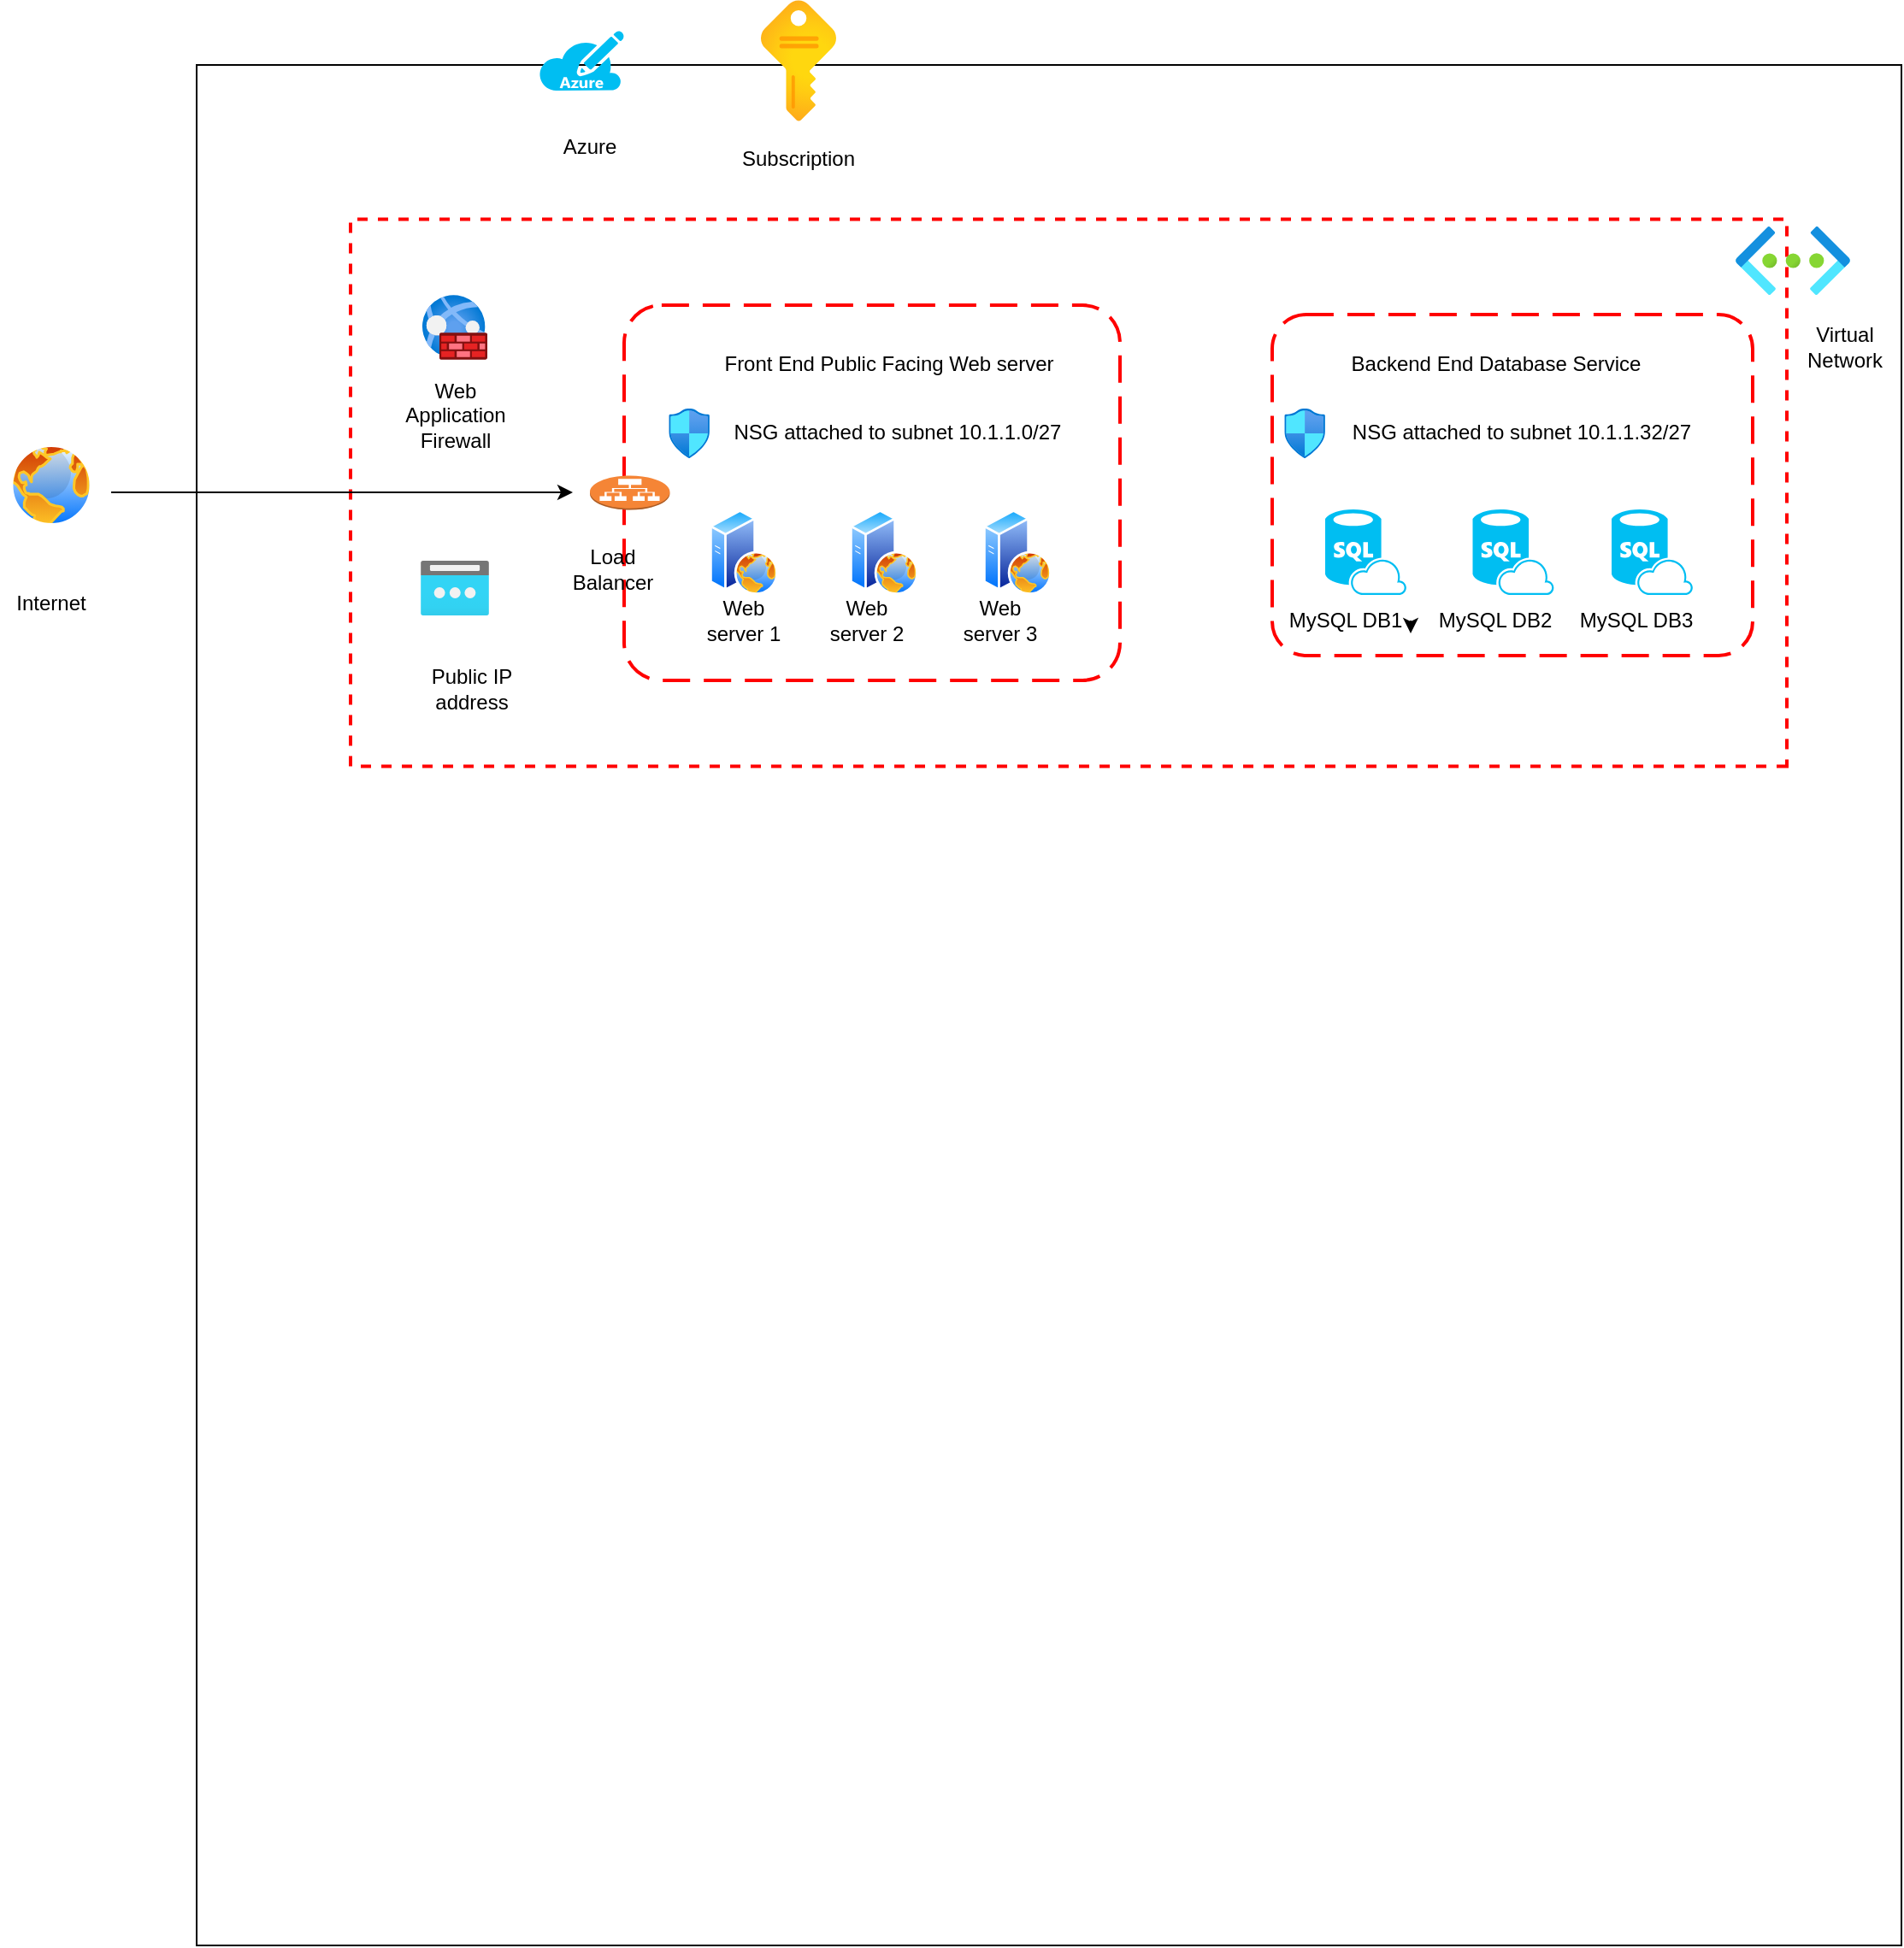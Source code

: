 <mxfile version="24.5.2" type="github">
  <diagram name="Page-1" id="CQLl3U-VYcwBygkGHsDv">
    <mxGraphModel dx="1781" dy="1816" grid="1" gridSize="10" guides="1" tooltips="1" connect="1" arrows="1" fold="1" page="1" pageScale="1" pageWidth="827" pageHeight="1169" math="0" shadow="0">
      <root>
        <mxCell id="0" />
        <mxCell id="1" parent="0" />
        <mxCell id="mXq4Vfl4wnuCDRDzAbU2-1" value="" style="rounded=0;whiteSpace=wrap;html=1;" vertex="1" parent="1">
          <mxGeometry x="-170" y="-100" width="997" height="1100" as="geometry" />
        </mxCell>
        <mxCell id="mXq4Vfl4wnuCDRDzAbU2-2" value="" style="verticalLabelPosition=bottom;html=1;verticalAlign=top;align=center;strokeColor=none;fillColor=#00BEF2;shape=mxgraph.azure.azure_subscription;" vertex="1" parent="1">
          <mxGeometry x="30" y="-120" width="50" height="35" as="geometry" />
        </mxCell>
        <mxCell id="mXq4Vfl4wnuCDRDzAbU2-3" value="" style="image;aspect=fixed;html=1;points=[];align=center;fontSize=12;image=img/lib/azure2/general/Subscriptions.svg;" vertex="1" parent="1">
          <mxGeometry x="160" y="-138" width="44" height="71" as="geometry" />
        </mxCell>
        <mxCell id="mXq4Vfl4wnuCDRDzAbU2-6" value="Virtual Network" style="text;html=1;align=center;verticalAlign=middle;whiteSpace=wrap;rounded=0;" vertex="1" parent="1">
          <mxGeometry x="763.5" y="50" width="60" height="30" as="geometry" />
        </mxCell>
        <mxCell id="mXq4Vfl4wnuCDRDzAbU2-7" value="Azure" style="text;html=1;align=center;verticalAlign=middle;whiteSpace=wrap;rounded=0;" vertex="1" parent="1">
          <mxGeometry x="30" y="-67" width="60" height="30" as="geometry" />
        </mxCell>
        <mxCell id="mXq4Vfl4wnuCDRDzAbU2-8" value="Subscription" style="text;html=1;align=center;verticalAlign=middle;whiteSpace=wrap;rounded=0;" vertex="1" parent="1">
          <mxGeometry x="152" y="-60" width="60" height="30" as="geometry" />
        </mxCell>
        <mxCell id="mXq4Vfl4wnuCDRDzAbU2-11" value="" style="image;aspect=fixed;perimeter=ellipsePerimeter;html=1;align=center;shadow=0;dashed=0;spacingTop=3;image=img/lib/active_directory/web_server.svg;" vertex="1" parent="1">
          <mxGeometry x="212" y="160" width="40" height="50" as="geometry" />
        </mxCell>
        <mxCell id="mXq4Vfl4wnuCDRDzAbU2-12" value="" style="image;aspect=fixed;perimeter=ellipsePerimeter;html=1;align=center;shadow=0;dashed=0;spacingTop=3;image=img/lib/active_directory/web_server.svg;" vertex="1" parent="1">
          <mxGeometry x="130" y="160" width="40" height="50" as="geometry" />
        </mxCell>
        <mxCell id="mXq4Vfl4wnuCDRDzAbU2-13" value="" style="image;aspect=fixed;perimeter=ellipsePerimeter;html=1;align=center;shadow=0;dashed=0;spacingTop=3;image=img/lib/active_directory/web_server.svg;" vertex="1" parent="1">
          <mxGeometry x="290" y="160" width="40" height="50" as="geometry" />
        </mxCell>
        <mxCell id="mXq4Vfl4wnuCDRDzAbU2-17" value="Web server 1" style="text;html=1;align=center;verticalAlign=middle;whiteSpace=wrap;rounded=0;" vertex="1" parent="1">
          <mxGeometry x="120" y="210" width="60" height="30" as="geometry" />
        </mxCell>
        <mxCell id="mXq4Vfl4wnuCDRDzAbU2-18" value="Web server 2" style="text;html=1;align=center;verticalAlign=middle;whiteSpace=wrap;rounded=0;" vertex="1" parent="1">
          <mxGeometry x="192" y="210" width="60" height="30" as="geometry" />
        </mxCell>
        <mxCell id="mXq4Vfl4wnuCDRDzAbU2-19" value="Web server 3" style="text;html=1;align=center;verticalAlign=middle;whiteSpace=wrap;rounded=0;" vertex="1" parent="1">
          <mxGeometry x="270" y="210" width="60" height="30" as="geometry" />
        </mxCell>
        <mxCell id="mXq4Vfl4wnuCDRDzAbU2-20" value="Front End Public Facing Web server" style="text;html=1;align=center;verticalAlign=middle;whiteSpace=wrap;rounded=0;" vertex="1" parent="1">
          <mxGeometry x="120" y="60" width="230" height="30" as="geometry" />
        </mxCell>
        <mxCell id="mXq4Vfl4wnuCDRDzAbU2-21" value="Backend End Database Service" style="text;html=1;align=center;verticalAlign=middle;whiteSpace=wrap;rounded=0;" vertex="1" parent="1">
          <mxGeometry x="475" y="60" width="230" height="30" as="geometry" />
        </mxCell>
        <mxCell id="mXq4Vfl4wnuCDRDzAbU2-23" value="" style="verticalLabelPosition=bottom;html=1;verticalAlign=top;align=center;strokeColor=none;fillColor=#00BEF2;shape=mxgraph.azure.sql_database_sql_azure;" vertex="1" parent="1">
          <mxGeometry x="490" y="160" width="47.5" height="50" as="geometry" />
        </mxCell>
        <mxCell id="mXq4Vfl4wnuCDRDzAbU2-24" value="" style="verticalLabelPosition=bottom;html=1;verticalAlign=top;align=center;strokeColor=none;fillColor=#00BEF2;shape=mxgraph.azure.sql_database_sql_azure;" vertex="1" parent="1">
          <mxGeometry x="576.25" y="160" width="47.5" height="50" as="geometry" />
        </mxCell>
        <mxCell id="mXq4Vfl4wnuCDRDzAbU2-25" value="" style="verticalLabelPosition=bottom;html=1;verticalAlign=top;align=center;strokeColor=none;fillColor=#00BEF2;shape=mxgraph.azure.sql_database_sql_azure;" vertex="1" parent="1">
          <mxGeometry x="657.5" y="160" width="47.5" height="50" as="geometry" />
        </mxCell>
        <mxCell id="mXq4Vfl4wnuCDRDzAbU2-26" value="MySQL DB1" style="text;html=1;align=center;verticalAlign=middle;whiteSpace=wrap;rounded=0;" vertex="1" parent="1">
          <mxGeometry x="462.5" y="210" width="77.5" height="30" as="geometry" />
        </mxCell>
        <mxCell id="mXq4Vfl4wnuCDRDzAbU2-27" style="edgeStyle=orthogonalEdgeStyle;rounded=0;orthogonalLoop=1;jettySize=auto;html=1;exitX=1;exitY=0.5;exitDx=0;exitDy=0;entryX=1;entryY=0.75;entryDx=0;entryDy=0;" edge="1" parent="1" source="mXq4Vfl4wnuCDRDzAbU2-26" target="mXq4Vfl4wnuCDRDzAbU2-26">
          <mxGeometry relative="1" as="geometry" />
        </mxCell>
        <mxCell id="mXq4Vfl4wnuCDRDzAbU2-28" value="MySQL DB2" style="text;html=1;align=center;verticalAlign=middle;whiteSpace=wrap;rounded=0;" vertex="1" parent="1">
          <mxGeometry x="547.5" y="210" width="82.5" height="30" as="geometry" />
        </mxCell>
        <mxCell id="mXq4Vfl4wnuCDRDzAbU2-29" value="MySQL DB3" style="text;html=1;align=center;verticalAlign=middle;whiteSpace=wrap;rounded=0;" vertex="1" parent="1">
          <mxGeometry x="633.75" y="210" width="76.25" height="30" as="geometry" />
        </mxCell>
        <mxCell id="mXq4Vfl4wnuCDRDzAbU2-31" value="NSG attached to subnet 10.1.1.0/27" style="text;html=1;align=center;verticalAlign=middle;whiteSpace=wrap;rounded=0;" vertex="1" parent="1">
          <mxGeometry x="140" y="100" width="200" height="30" as="geometry" />
        </mxCell>
        <mxCell id="mXq4Vfl4wnuCDRDzAbU2-32" value="NSG attached to subnet 10.1.1.32/27" style="text;html=1;align=center;verticalAlign=middle;whiteSpace=wrap;rounded=0;" vertex="1" parent="1">
          <mxGeometry x="500" y="100" width="210" height="30" as="geometry" />
        </mxCell>
        <mxCell id="mXq4Vfl4wnuCDRDzAbU2-35" value="" style="image;aspect=fixed;html=1;points=[];align=center;fontSize=12;image=img/lib/azure2/networking/Network_Security_Groups.svg;" vertex="1" parent="1">
          <mxGeometry x="106.12" y="101" width="23.88" height="29" as="geometry" />
        </mxCell>
        <mxCell id="mXq4Vfl4wnuCDRDzAbU2-36" value="" style="image;aspect=fixed;html=1;points=[];align=center;fontSize=12;image=img/lib/azure2/networking/Network_Security_Groups.svg;" vertex="1" parent="1">
          <mxGeometry x="466.12" y="101" width="23.88" height="29" as="geometry" />
        </mxCell>
        <mxCell id="mXq4Vfl4wnuCDRDzAbU2-38" value="" style="rounded=1;arcSize=10;dashed=1;strokeColor=#ff0000;fillColor=none;gradientColor=none;dashPattern=8 4;strokeWidth=2;" vertex="1" parent="1">
          <mxGeometry x="80" y="40.5" width="290" height="219.5" as="geometry" />
        </mxCell>
        <mxCell id="mXq4Vfl4wnuCDRDzAbU2-39" value="" style="rounded=1;arcSize=10;dashed=1;strokeColor=#ff0000;fillColor=none;gradientColor=none;dashPattern=8 4;strokeWidth=2;" vertex="1" parent="1">
          <mxGeometry x="459" y="46" width="281" height="199.5" as="geometry" />
        </mxCell>
        <mxCell id="mXq4Vfl4wnuCDRDzAbU2-40" value="" style="fontStyle=0;verticalAlign=top;align=center;spacingTop=-2;fillColor=none;rounded=0;whiteSpace=wrap;html=1;strokeColor=#FF0000;strokeWidth=2;dashed=1;container=1;collapsible=0;expand=0;recursiveResize=0;direction=west;" vertex="1" parent="1">
          <mxGeometry x="-80" y="-9.75" width="840" height="320" as="geometry" />
        </mxCell>
        <mxCell id="mXq4Vfl4wnuCDRDzAbU2-45" value="" style="outlineConnect=0;dashed=0;verticalLabelPosition=bottom;verticalAlign=top;align=center;html=1;shape=mxgraph.aws3.application_load_balancer;fillColor=#F58536;gradientColor=none;" vertex="1" parent="mXq4Vfl4wnuCDRDzAbU2-40">
          <mxGeometry x="140" y="150" width="46.76" height="20" as="geometry" />
        </mxCell>
        <mxCell id="mXq4Vfl4wnuCDRDzAbU2-46" value="" style="image;aspect=fixed;html=1;points=[];align=center;fontSize=12;image=img/lib/azure2/networking/Public_IP_Addresses.svg;" vertex="1" parent="mXq4Vfl4wnuCDRDzAbU2-40">
          <mxGeometry x="41" y="199.75" width="40" height="32" as="geometry" />
        </mxCell>
        <mxCell id="mXq4Vfl4wnuCDRDzAbU2-44" value="" style="image;aspect=fixed;html=1;points=[];align=center;fontSize=12;image=img/lib/azure2/networking/Web_Application_Firewall_Policies_WAF.svg;" vertex="1" parent="mXq4Vfl4wnuCDRDzAbU2-40">
          <mxGeometry x="42" y="44.25" width="38" height="38" as="geometry" />
        </mxCell>
        <mxCell id="mXq4Vfl4wnuCDRDzAbU2-54" value="Load Balancer" style="text;html=1;align=center;verticalAlign=middle;whiteSpace=wrap;rounded=0;" vertex="1" parent="mXq4Vfl4wnuCDRDzAbU2-40">
          <mxGeometry x="120" y="189.75" width="66.76" height="30" as="geometry" />
        </mxCell>
        <mxCell id="mXq4Vfl4wnuCDRDzAbU2-55" value="Web Application Firewall" style="text;html=1;align=center;verticalAlign=middle;whiteSpace=wrap;rounded=0;" vertex="1" parent="mXq4Vfl4wnuCDRDzAbU2-40">
          <mxGeometry x="27.62" y="99.75" width="66.76" height="30" as="geometry" />
        </mxCell>
        <mxCell id="mXq4Vfl4wnuCDRDzAbU2-56" value="Public IP address" style="text;html=1;align=center;verticalAlign=middle;whiteSpace=wrap;rounded=0;" vertex="1" parent="mXq4Vfl4wnuCDRDzAbU2-40">
          <mxGeometry x="41" y="259.75" width="60" height="30" as="geometry" />
        </mxCell>
        <mxCell id="mXq4Vfl4wnuCDRDzAbU2-5" value="" style="image;aspect=fixed;html=1;points=[];align=center;fontSize=12;image=img/lib/azure2/networking/Virtual_Networks.svg;" vertex="1" parent="mXq4Vfl4wnuCDRDzAbU2-40">
          <mxGeometry x="810" y="4.25" width="67" height="40" as="geometry" />
        </mxCell>
        <mxCell id="mXq4Vfl4wnuCDRDzAbU2-42" value="" style="image;aspect=fixed;perimeter=ellipsePerimeter;html=1;align=center;shadow=0;dashed=0;spacingTop=3;image=img/lib/active_directory/internet_globe.svg;" vertex="1" parent="1">
          <mxGeometry x="-280" y="120.75" width="50" height="50" as="geometry" />
        </mxCell>
        <mxCell id="mXq4Vfl4wnuCDRDzAbU2-53" value="" style="endArrow=classic;html=1;rounded=0;" edge="1" parent="1">
          <mxGeometry width="50" height="50" relative="1" as="geometry">
            <mxPoint x="-220" y="150" as="sourcePoint" />
            <mxPoint x="50" y="150" as="targetPoint" />
          </mxGeometry>
        </mxCell>
        <mxCell id="mXq4Vfl4wnuCDRDzAbU2-57" value="Internet" style="text;html=1;align=center;verticalAlign=middle;whiteSpace=wrap;rounded=0;" vertex="1" parent="1">
          <mxGeometry x="-285" y="200" width="60" height="30" as="geometry" />
        </mxCell>
      </root>
    </mxGraphModel>
  </diagram>
</mxfile>

